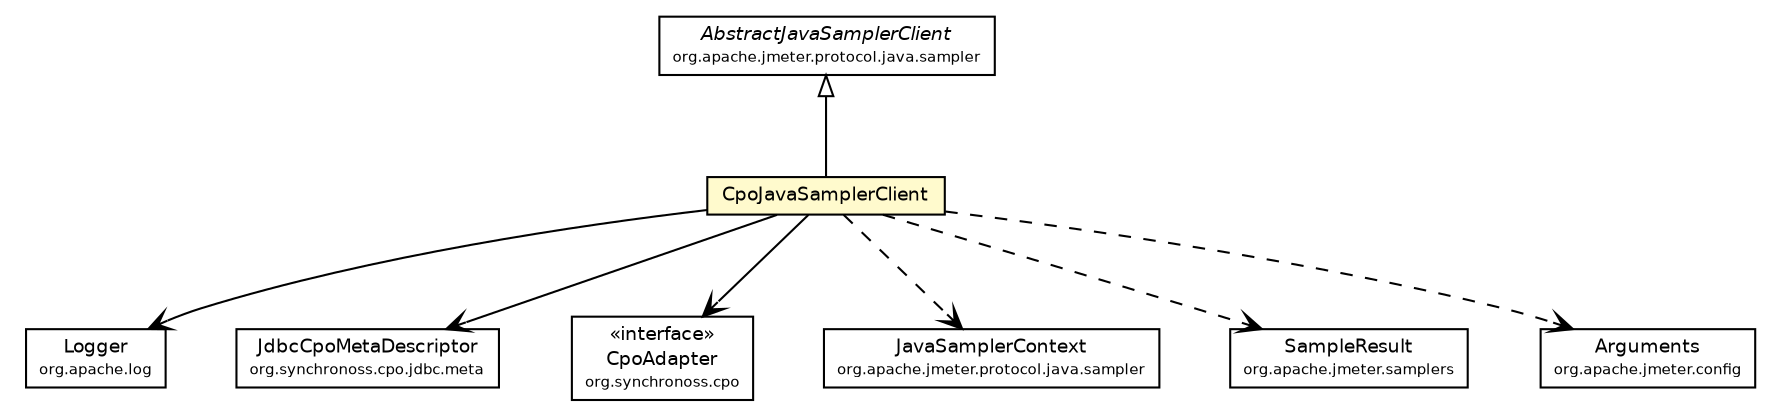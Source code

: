 #!/usr/local/bin/dot
#
# Class diagram 
# Generated by UmlGraph version 4.6 (http://www.spinellis.gr/sw/umlgraph)
#

digraph G {
	edge [fontname="Helvetica",fontsize=10,labelfontname="Helvetica",labelfontsize=10];
	node [fontname="Helvetica",fontsize=10,shape=plaintext];
	// org.synchronoss.cpo.jdbc.jmeter.CpoJavaSamplerClient
	c2114 [label=<<table border="0" cellborder="1" cellspacing="0" cellpadding="2" port="p" bgcolor="lemonChiffon" href="./CpoJavaSamplerClient.html">
		<tr><td><table border="0" cellspacing="0" cellpadding="1">
			<tr><td> CpoJavaSamplerClient </td></tr>
		</table></td></tr>
		</table>>, fontname="Helvetica", fontcolor="black", fontsize=9.0];
	//org.synchronoss.cpo.jdbc.jmeter.CpoJavaSamplerClient extends org.apache.jmeter.protocol.java.sampler.AbstractJavaSamplerClient
	c2135:p -> c2114:p [dir=back,arrowtail=empty];
	// org.synchronoss.cpo.jdbc.jmeter.CpoJavaSamplerClient NAVASSOC org.apache.log.Logger
	c2114:p -> c2141:p [taillabel="", label="", headlabel="", fontname="Helvetica", fontcolor="black", fontsize=10.0, color="black", arrowhead=open];
	// org.synchronoss.cpo.jdbc.jmeter.CpoJavaSamplerClient NAVASSOC org.synchronoss.cpo.jdbc.meta.JdbcCpoMetaDescriptor
	c2114:p -> c2142:p [taillabel="", label="", headlabel="", fontname="Helvetica", fontcolor="black", fontsize=10.0, color="black", arrowhead=open];
	// org.synchronoss.cpo.jdbc.jmeter.CpoJavaSamplerClient NAVASSOC org.synchronoss.cpo.CpoAdapter
	c2114:p -> c2143:p [taillabel="", label="", headlabel="", fontname="Helvetica", fontcolor="black", fontsize=10.0, color="black", arrowhead=open];
	// org.synchronoss.cpo.jdbc.jmeter.CpoJavaSamplerClient DEPEND org.apache.jmeter.protocol.java.sampler.JavaSamplerContext
	c2114:p -> c2145:p [taillabel="", label="", headlabel="", fontname="Helvetica", fontcolor="black", fontsize=10.0, color="black", arrowhead=open, style=dashed];
	// org.synchronoss.cpo.jdbc.jmeter.CpoJavaSamplerClient DEPEND org.apache.jmeter.samplers.SampleResult
	c2114:p -> c2149:p [taillabel="", label="", headlabel="", fontname="Helvetica", fontcolor="black", fontsize=10.0, color="black", arrowhead=open, style=dashed];
	// org.synchronoss.cpo.jdbc.jmeter.CpoJavaSamplerClient DEPEND org.apache.jmeter.config.Arguments
	c2114:p -> c2153:p [taillabel="", label="", headlabel="", fontname="Helvetica", fontcolor="black", fontsize=10.0, color="black", arrowhead=open, style=dashed];
	// org.apache.jmeter.config.Arguments
	c2153 [label=<<table border="0" cellborder="1" cellspacing="0" cellpadding="2" port="p" href="http://java.sun.com/j2se/1.4.2/docs/api/org/apache/jmeter/config/Arguments.html">
		<tr><td><table border="0" cellspacing="0" cellpadding="1">
			<tr><td> Arguments </td></tr>
			<tr><td><font point-size="7.0"> org.apache.jmeter.config </font></td></tr>
		</table></td></tr>
		</table>>, fontname="Helvetica", fontcolor="black", fontsize=9.0];
	// org.apache.jmeter.protocol.java.sampler.AbstractJavaSamplerClient
	c2135 [label=<<table border="0" cellborder="1" cellspacing="0" cellpadding="2" port="p" href="http://java.sun.com/j2se/1.4.2/docs/api/org/apache/jmeter/protocol/java/sampler/AbstractJavaSamplerClient.html">
		<tr><td><table border="0" cellspacing="0" cellpadding="1">
			<tr><td><font face="Helvetica-Oblique"> AbstractJavaSamplerClient </font></td></tr>
			<tr><td><font point-size="7.0"> org.apache.jmeter.protocol.java.sampler </font></td></tr>
		</table></td></tr>
		</table>>, fontname="Helvetica", fontcolor="black", fontsize=9.0];
	// org.apache.jmeter.protocol.java.sampler.JavaSamplerContext
	c2145 [label=<<table border="0" cellborder="1" cellspacing="0" cellpadding="2" port="p" href="http://java.sun.com/j2se/1.4.2/docs/api/org/apache/jmeter/protocol/java/sampler/JavaSamplerContext.html">
		<tr><td><table border="0" cellspacing="0" cellpadding="1">
			<tr><td> JavaSamplerContext </td></tr>
			<tr><td><font point-size="7.0"> org.apache.jmeter.protocol.java.sampler </font></td></tr>
		</table></td></tr>
		</table>>, fontname="Helvetica", fontcolor="black", fontsize=9.0];
	// org.apache.log.Logger
	c2141 [label=<<table border="0" cellborder="1" cellspacing="0" cellpadding="2" port="p" href="http://java.sun.com/j2se/1.4.2/docs/api/org/apache/log/Logger.html">
		<tr><td><table border="0" cellspacing="0" cellpadding="1">
			<tr><td> Logger </td></tr>
			<tr><td><font point-size="7.0"> org.apache.log </font></td></tr>
		</table></td></tr>
		</table>>, fontname="Helvetica", fontcolor="black", fontsize=9.0];
	// org.synchronoss.cpo.CpoAdapter
	c2143 [label=<<table border="0" cellborder="1" cellspacing="0" cellpadding="2" port="p" href="http://java.sun.com/j2se/1.4.2/docs/api/org/synchronoss/cpo/CpoAdapter.html">
		<tr><td><table border="0" cellspacing="0" cellpadding="1">
			<tr><td> &laquo;interface&raquo; </td></tr>
			<tr><td> CpoAdapter </td></tr>
			<tr><td><font point-size="7.0"> org.synchronoss.cpo </font></td></tr>
		</table></td></tr>
		</table>>, fontname="Helvetica", fontcolor="black", fontsize=9.0];
	// org.synchronoss.cpo.jdbc.meta.JdbcCpoMetaDescriptor
	c2142 [label=<<table border="0" cellborder="1" cellspacing="0" cellpadding="2" port="p" href="http://java.sun.com/j2se/1.4.2/docs/api/org/synchronoss/cpo/jdbc/meta/JdbcCpoMetaDescriptor.html">
		<tr><td><table border="0" cellspacing="0" cellpadding="1">
			<tr><td> JdbcCpoMetaDescriptor </td></tr>
			<tr><td><font point-size="7.0"> org.synchronoss.cpo.jdbc.meta </font></td></tr>
		</table></td></tr>
		</table>>, fontname="Helvetica", fontcolor="black", fontsize=9.0];
	// org.apache.jmeter.samplers.SampleResult
	c2149 [label=<<table border="0" cellborder="1" cellspacing="0" cellpadding="2" port="p" href="http://java.sun.com/j2se/1.4.2/docs/api/org/apache/jmeter/samplers/SampleResult.html">
		<tr><td><table border="0" cellspacing="0" cellpadding="1">
			<tr><td> SampleResult </td></tr>
			<tr><td><font point-size="7.0"> org.apache.jmeter.samplers </font></td></tr>
		</table></td></tr>
		</table>>, fontname="Helvetica", fontcolor="black", fontsize=9.0];
}

